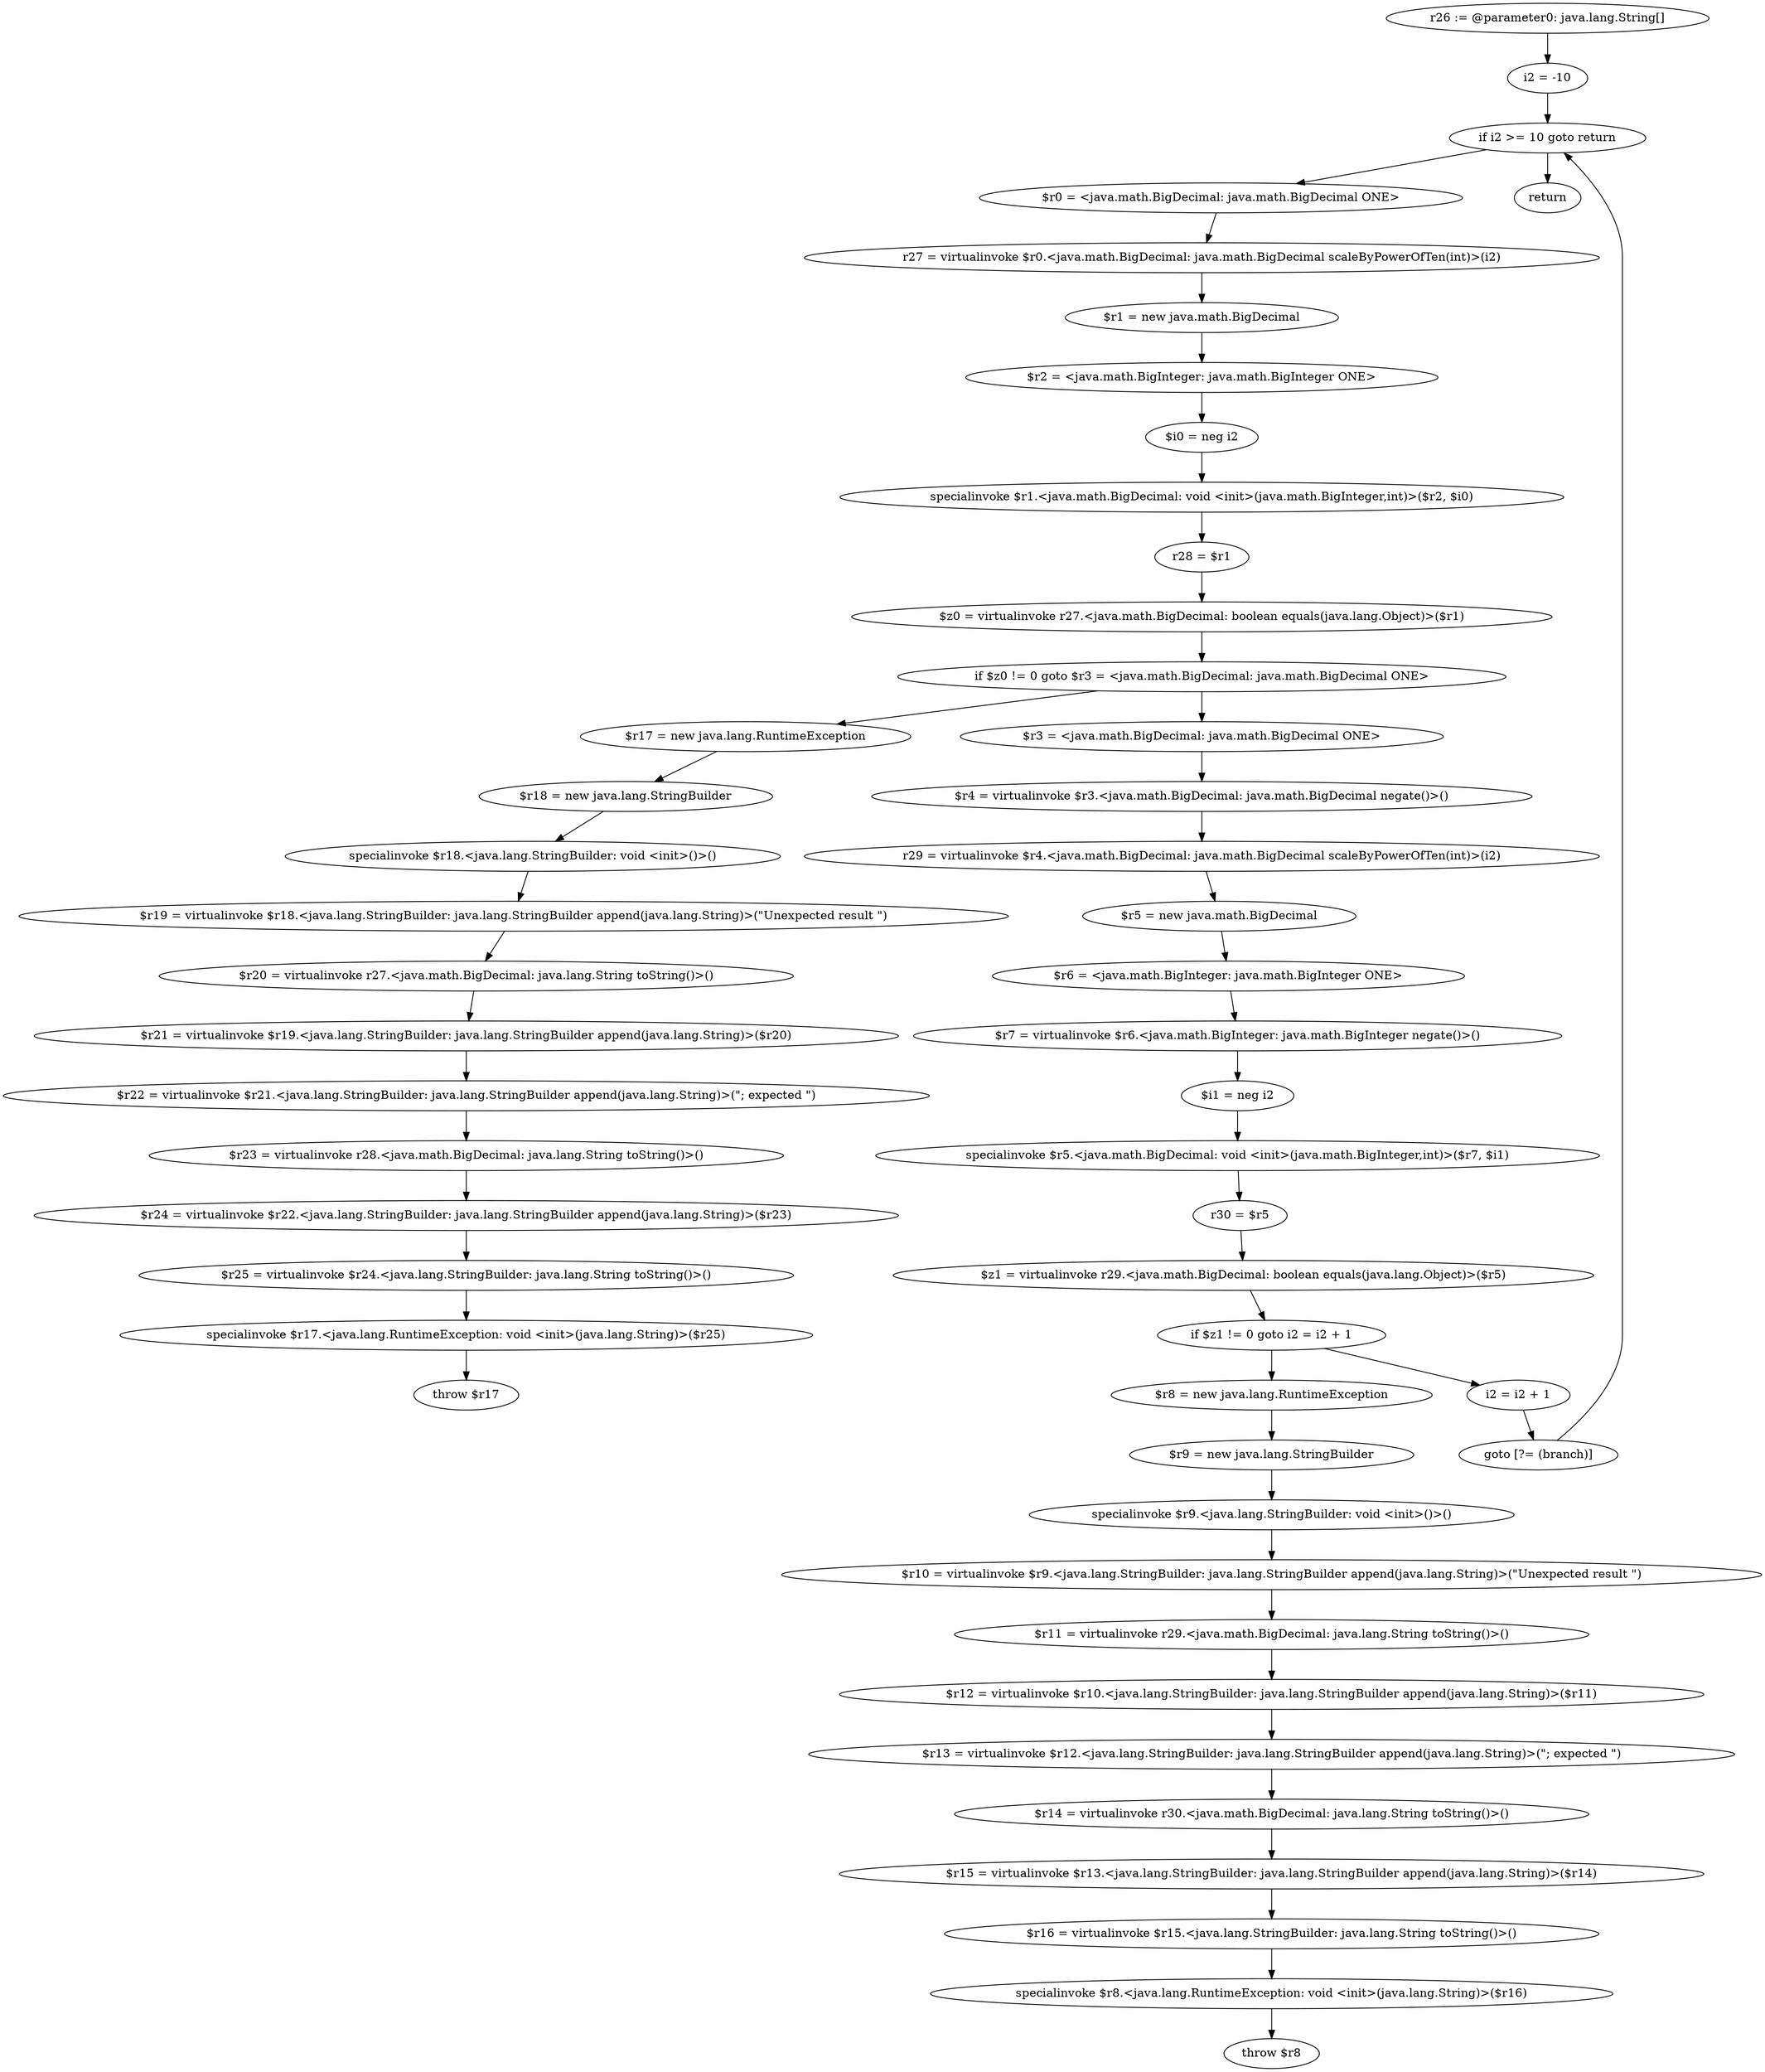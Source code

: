 digraph "unitGraph" {
    "r26 := @parameter0: java.lang.String[]"
    "i2 = -10"
    "if i2 >= 10 goto return"
    "$r0 = <java.math.BigDecimal: java.math.BigDecimal ONE>"
    "r27 = virtualinvoke $r0.<java.math.BigDecimal: java.math.BigDecimal scaleByPowerOfTen(int)>(i2)"
    "$r1 = new java.math.BigDecimal"
    "$r2 = <java.math.BigInteger: java.math.BigInteger ONE>"
    "$i0 = neg i2"
    "specialinvoke $r1.<java.math.BigDecimal: void <init>(java.math.BigInteger,int)>($r2, $i0)"
    "r28 = $r1"
    "$z0 = virtualinvoke r27.<java.math.BigDecimal: boolean equals(java.lang.Object)>($r1)"
    "if $z0 != 0 goto $r3 = <java.math.BigDecimal: java.math.BigDecimal ONE>"
    "$r17 = new java.lang.RuntimeException"
    "$r18 = new java.lang.StringBuilder"
    "specialinvoke $r18.<java.lang.StringBuilder: void <init>()>()"
    "$r19 = virtualinvoke $r18.<java.lang.StringBuilder: java.lang.StringBuilder append(java.lang.String)>(\"Unexpected result \")"
    "$r20 = virtualinvoke r27.<java.math.BigDecimal: java.lang.String toString()>()"
    "$r21 = virtualinvoke $r19.<java.lang.StringBuilder: java.lang.StringBuilder append(java.lang.String)>($r20)"
    "$r22 = virtualinvoke $r21.<java.lang.StringBuilder: java.lang.StringBuilder append(java.lang.String)>(\"; expected \")"
    "$r23 = virtualinvoke r28.<java.math.BigDecimal: java.lang.String toString()>()"
    "$r24 = virtualinvoke $r22.<java.lang.StringBuilder: java.lang.StringBuilder append(java.lang.String)>($r23)"
    "$r25 = virtualinvoke $r24.<java.lang.StringBuilder: java.lang.String toString()>()"
    "specialinvoke $r17.<java.lang.RuntimeException: void <init>(java.lang.String)>($r25)"
    "throw $r17"
    "$r3 = <java.math.BigDecimal: java.math.BigDecimal ONE>"
    "$r4 = virtualinvoke $r3.<java.math.BigDecimal: java.math.BigDecimal negate()>()"
    "r29 = virtualinvoke $r4.<java.math.BigDecimal: java.math.BigDecimal scaleByPowerOfTen(int)>(i2)"
    "$r5 = new java.math.BigDecimal"
    "$r6 = <java.math.BigInteger: java.math.BigInteger ONE>"
    "$r7 = virtualinvoke $r6.<java.math.BigInteger: java.math.BigInteger negate()>()"
    "$i1 = neg i2"
    "specialinvoke $r5.<java.math.BigDecimal: void <init>(java.math.BigInteger,int)>($r7, $i1)"
    "r30 = $r5"
    "$z1 = virtualinvoke r29.<java.math.BigDecimal: boolean equals(java.lang.Object)>($r5)"
    "if $z1 != 0 goto i2 = i2 + 1"
    "$r8 = new java.lang.RuntimeException"
    "$r9 = new java.lang.StringBuilder"
    "specialinvoke $r9.<java.lang.StringBuilder: void <init>()>()"
    "$r10 = virtualinvoke $r9.<java.lang.StringBuilder: java.lang.StringBuilder append(java.lang.String)>(\"Unexpected result \")"
    "$r11 = virtualinvoke r29.<java.math.BigDecimal: java.lang.String toString()>()"
    "$r12 = virtualinvoke $r10.<java.lang.StringBuilder: java.lang.StringBuilder append(java.lang.String)>($r11)"
    "$r13 = virtualinvoke $r12.<java.lang.StringBuilder: java.lang.StringBuilder append(java.lang.String)>(\"; expected \")"
    "$r14 = virtualinvoke r30.<java.math.BigDecimal: java.lang.String toString()>()"
    "$r15 = virtualinvoke $r13.<java.lang.StringBuilder: java.lang.StringBuilder append(java.lang.String)>($r14)"
    "$r16 = virtualinvoke $r15.<java.lang.StringBuilder: java.lang.String toString()>()"
    "specialinvoke $r8.<java.lang.RuntimeException: void <init>(java.lang.String)>($r16)"
    "throw $r8"
    "i2 = i2 + 1"
    "goto [?= (branch)]"
    "return"
    "r26 := @parameter0: java.lang.String[]"->"i2 = -10";
    "i2 = -10"->"if i2 >= 10 goto return";
    "if i2 >= 10 goto return"->"$r0 = <java.math.BigDecimal: java.math.BigDecimal ONE>";
    "if i2 >= 10 goto return"->"return";
    "$r0 = <java.math.BigDecimal: java.math.BigDecimal ONE>"->"r27 = virtualinvoke $r0.<java.math.BigDecimal: java.math.BigDecimal scaleByPowerOfTen(int)>(i2)";
    "r27 = virtualinvoke $r0.<java.math.BigDecimal: java.math.BigDecimal scaleByPowerOfTen(int)>(i2)"->"$r1 = new java.math.BigDecimal";
    "$r1 = new java.math.BigDecimal"->"$r2 = <java.math.BigInteger: java.math.BigInteger ONE>";
    "$r2 = <java.math.BigInteger: java.math.BigInteger ONE>"->"$i0 = neg i2";
    "$i0 = neg i2"->"specialinvoke $r1.<java.math.BigDecimal: void <init>(java.math.BigInteger,int)>($r2, $i0)";
    "specialinvoke $r1.<java.math.BigDecimal: void <init>(java.math.BigInteger,int)>($r2, $i0)"->"r28 = $r1";
    "r28 = $r1"->"$z0 = virtualinvoke r27.<java.math.BigDecimal: boolean equals(java.lang.Object)>($r1)";
    "$z0 = virtualinvoke r27.<java.math.BigDecimal: boolean equals(java.lang.Object)>($r1)"->"if $z0 != 0 goto $r3 = <java.math.BigDecimal: java.math.BigDecimal ONE>";
    "if $z0 != 0 goto $r3 = <java.math.BigDecimal: java.math.BigDecimal ONE>"->"$r17 = new java.lang.RuntimeException";
    "if $z0 != 0 goto $r3 = <java.math.BigDecimal: java.math.BigDecimal ONE>"->"$r3 = <java.math.BigDecimal: java.math.BigDecimal ONE>";
    "$r17 = new java.lang.RuntimeException"->"$r18 = new java.lang.StringBuilder";
    "$r18 = new java.lang.StringBuilder"->"specialinvoke $r18.<java.lang.StringBuilder: void <init>()>()";
    "specialinvoke $r18.<java.lang.StringBuilder: void <init>()>()"->"$r19 = virtualinvoke $r18.<java.lang.StringBuilder: java.lang.StringBuilder append(java.lang.String)>(\"Unexpected result \")";
    "$r19 = virtualinvoke $r18.<java.lang.StringBuilder: java.lang.StringBuilder append(java.lang.String)>(\"Unexpected result \")"->"$r20 = virtualinvoke r27.<java.math.BigDecimal: java.lang.String toString()>()";
    "$r20 = virtualinvoke r27.<java.math.BigDecimal: java.lang.String toString()>()"->"$r21 = virtualinvoke $r19.<java.lang.StringBuilder: java.lang.StringBuilder append(java.lang.String)>($r20)";
    "$r21 = virtualinvoke $r19.<java.lang.StringBuilder: java.lang.StringBuilder append(java.lang.String)>($r20)"->"$r22 = virtualinvoke $r21.<java.lang.StringBuilder: java.lang.StringBuilder append(java.lang.String)>(\"; expected \")";
    "$r22 = virtualinvoke $r21.<java.lang.StringBuilder: java.lang.StringBuilder append(java.lang.String)>(\"; expected \")"->"$r23 = virtualinvoke r28.<java.math.BigDecimal: java.lang.String toString()>()";
    "$r23 = virtualinvoke r28.<java.math.BigDecimal: java.lang.String toString()>()"->"$r24 = virtualinvoke $r22.<java.lang.StringBuilder: java.lang.StringBuilder append(java.lang.String)>($r23)";
    "$r24 = virtualinvoke $r22.<java.lang.StringBuilder: java.lang.StringBuilder append(java.lang.String)>($r23)"->"$r25 = virtualinvoke $r24.<java.lang.StringBuilder: java.lang.String toString()>()";
    "$r25 = virtualinvoke $r24.<java.lang.StringBuilder: java.lang.String toString()>()"->"specialinvoke $r17.<java.lang.RuntimeException: void <init>(java.lang.String)>($r25)";
    "specialinvoke $r17.<java.lang.RuntimeException: void <init>(java.lang.String)>($r25)"->"throw $r17";
    "$r3 = <java.math.BigDecimal: java.math.BigDecimal ONE>"->"$r4 = virtualinvoke $r3.<java.math.BigDecimal: java.math.BigDecimal negate()>()";
    "$r4 = virtualinvoke $r3.<java.math.BigDecimal: java.math.BigDecimal negate()>()"->"r29 = virtualinvoke $r4.<java.math.BigDecimal: java.math.BigDecimal scaleByPowerOfTen(int)>(i2)";
    "r29 = virtualinvoke $r4.<java.math.BigDecimal: java.math.BigDecimal scaleByPowerOfTen(int)>(i2)"->"$r5 = new java.math.BigDecimal";
    "$r5 = new java.math.BigDecimal"->"$r6 = <java.math.BigInteger: java.math.BigInteger ONE>";
    "$r6 = <java.math.BigInteger: java.math.BigInteger ONE>"->"$r7 = virtualinvoke $r6.<java.math.BigInteger: java.math.BigInteger negate()>()";
    "$r7 = virtualinvoke $r6.<java.math.BigInteger: java.math.BigInteger negate()>()"->"$i1 = neg i2";
    "$i1 = neg i2"->"specialinvoke $r5.<java.math.BigDecimal: void <init>(java.math.BigInteger,int)>($r7, $i1)";
    "specialinvoke $r5.<java.math.BigDecimal: void <init>(java.math.BigInteger,int)>($r7, $i1)"->"r30 = $r5";
    "r30 = $r5"->"$z1 = virtualinvoke r29.<java.math.BigDecimal: boolean equals(java.lang.Object)>($r5)";
    "$z1 = virtualinvoke r29.<java.math.BigDecimal: boolean equals(java.lang.Object)>($r5)"->"if $z1 != 0 goto i2 = i2 + 1";
    "if $z1 != 0 goto i2 = i2 + 1"->"$r8 = new java.lang.RuntimeException";
    "if $z1 != 0 goto i2 = i2 + 1"->"i2 = i2 + 1";
    "$r8 = new java.lang.RuntimeException"->"$r9 = new java.lang.StringBuilder";
    "$r9 = new java.lang.StringBuilder"->"specialinvoke $r9.<java.lang.StringBuilder: void <init>()>()";
    "specialinvoke $r9.<java.lang.StringBuilder: void <init>()>()"->"$r10 = virtualinvoke $r9.<java.lang.StringBuilder: java.lang.StringBuilder append(java.lang.String)>(\"Unexpected result \")";
    "$r10 = virtualinvoke $r9.<java.lang.StringBuilder: java.lang.StringBuilder append(java.lang.String)>(\"Unexpected result \")"->"$r11 = virtualinvoke r29.<java.math.BigDecimal: java.lang.String toString()>()";
    "$r11 = virtualinvoke r29.<java.math.BigDecimal: java.lang.String toString()>()"->"$r12 = virtualinvoke $r10.<java.lang.StringBuilder: java.lang.StringBuilder append(java.lang.String)>($r11)";
    "$r12 = virtualinvoke $r10.<java.lang.StringBuilder: java.lang.StringBuilder append(java.lang.String)>($r11)"->"$r13 = virtualinvoke $r12.<java.lang.StringBuilder: java.lang.StringBuilder append(java.lang.String)>(\"; expected \")";
    "$r13 = virtualinvoke $r12.<java.lang.StringBuilder: java.lang.StringBuilder append(java.lang.String)>(\"; expected \")"->"$r14 = virtualinvoke r30.<java.math.BigDecimal: java.lang.String toString()>()";
    "$r14 = virtualinvoke r30.<java.math.BigDecimal: java.lang.String toString()>()"->"$r15 = virtualinvoke $r13.<java.lang.StringBuilder: java.lang.StringBuilder append(java.lang.String)>($r14)";
    "$r15 = virtualinvoke $r13.<java.lang.StringBuilder: java.lang.StringBuilder append(java.lang.String)>($r14)"->"$r16 = virtualinvoke $r15.<java.lang.StringBuilder: java.lang.String toString()>()";
    "$r16 = virtualinvoke $r15.<java.lang.StringBuilder: java.lang.String toString()>()"->"specialinvoke $r8.<java.lang.RuntimeException: void <init>(java.lang.String)>($r16)";
    "specialinvoke $r8.<java.lang.RuntimeException: void <init>(java.lang.String)>($r16)"->"throw $r8";
    "i2 = i2 + 1"->"goto [?= (branch)]";
    "goto [?= (branch)]"->"if i2 >= 10 goto return";
}
